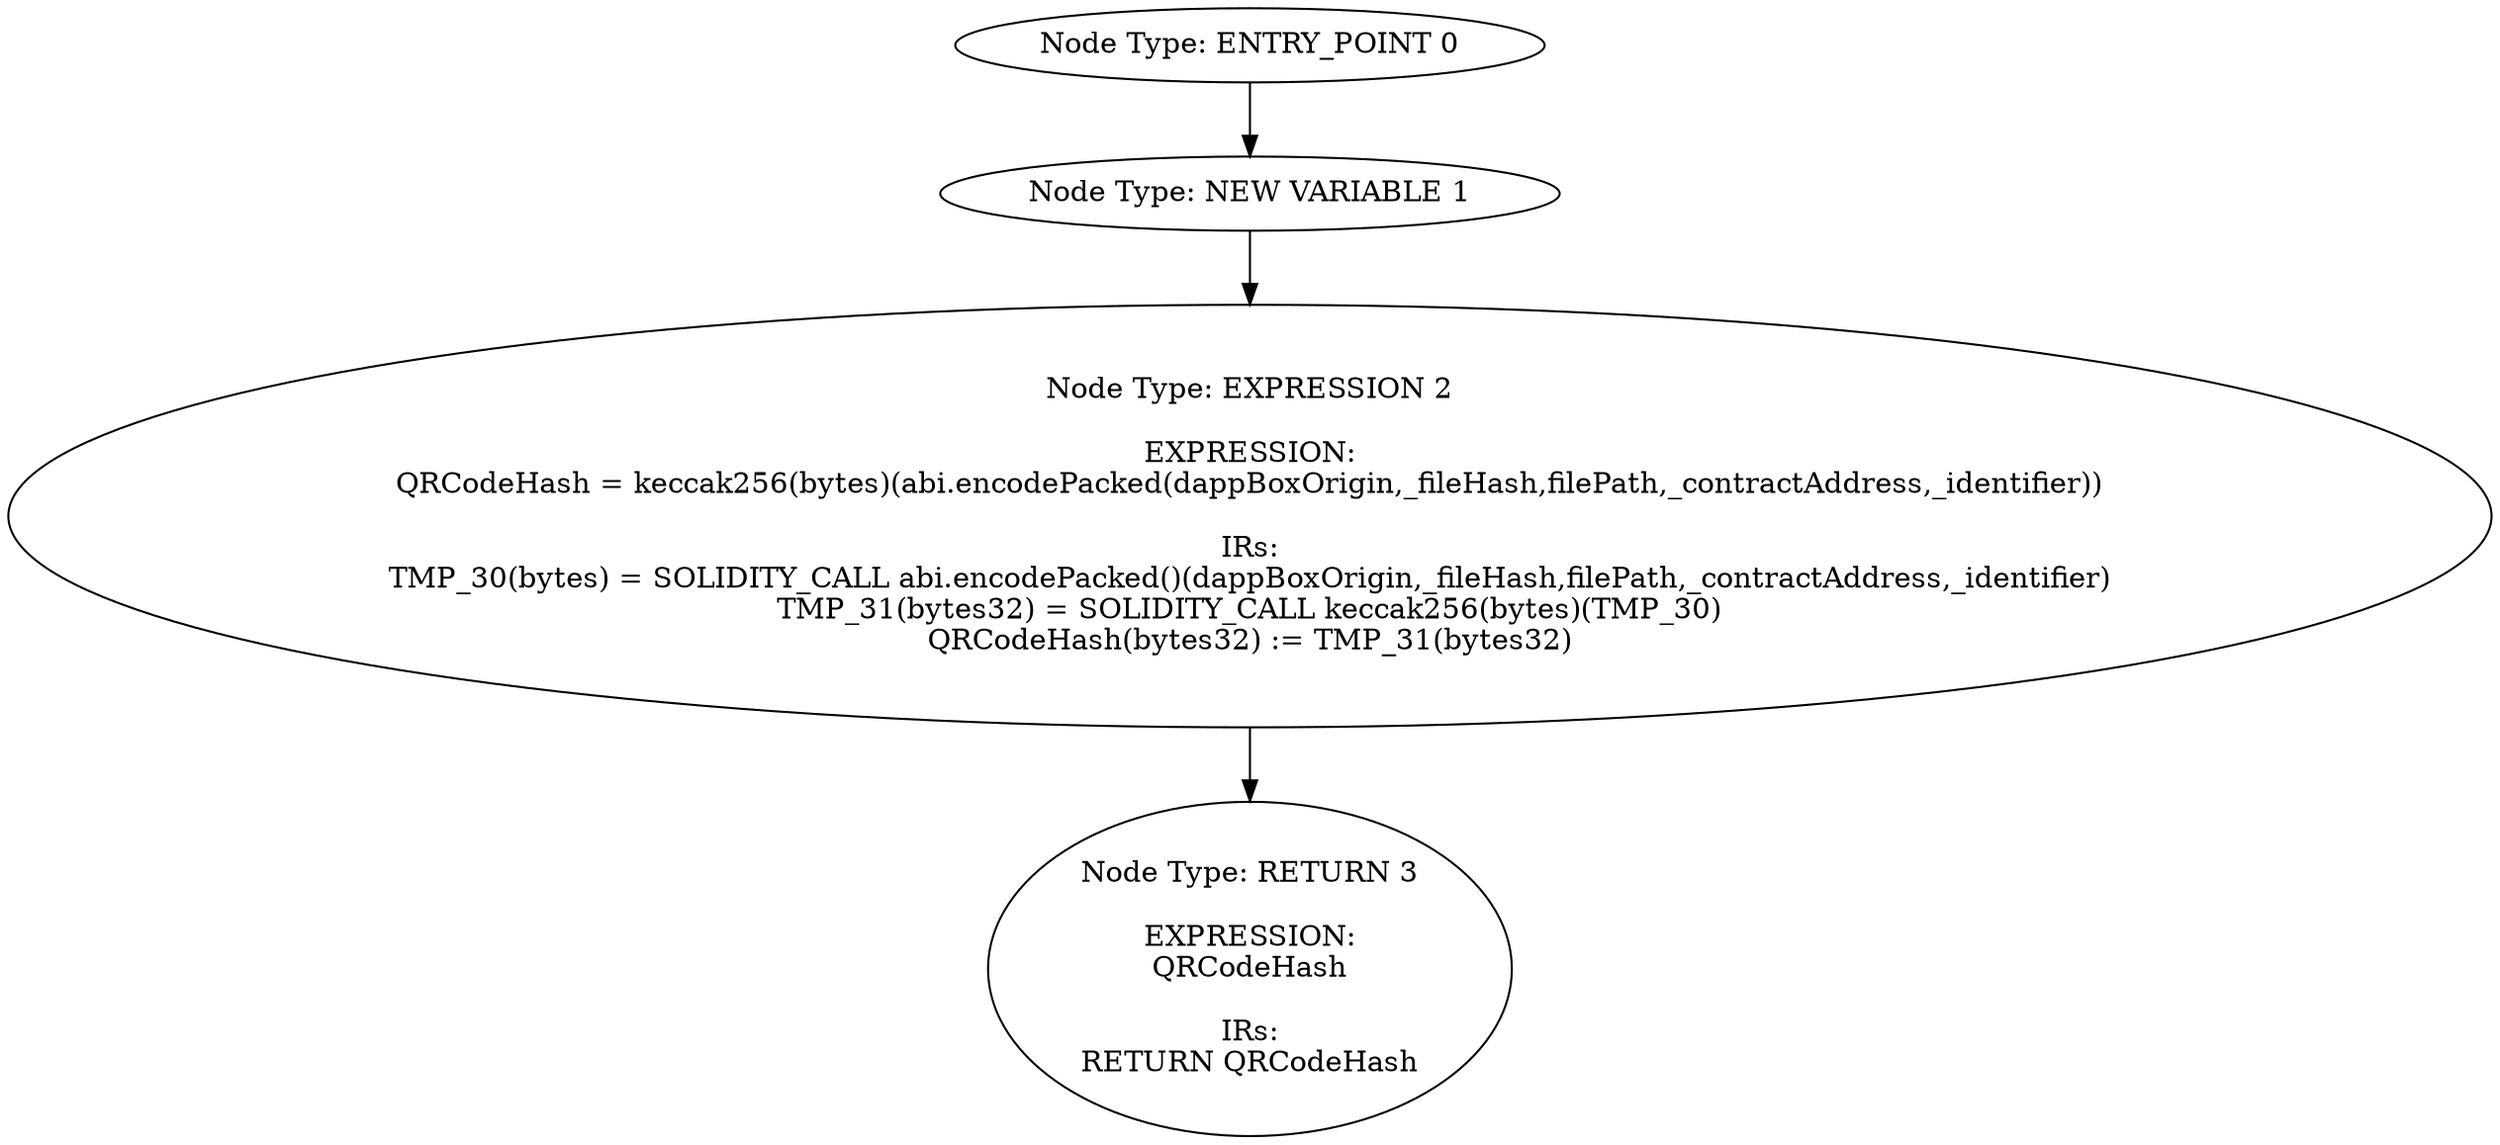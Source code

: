 digraph{
0[label="Node Type: ENTRY_POINT 0
"];
0->1;
1[label="Node Type: NEW VARIABLE 1
"];
1->2;
2[label="Node Type: EXPRESSION 2

EXPRESSION:
QRCodeHash = keccak256(bytes)(abi.encodePacked(dappBoxOrigin,_fileHash,filePath,_contractAddress,_identifier))

IRs:
TMP_30(bytes) = SOLIDITY_CALL abi.encodePacked()(dappBoxOrigin,_fileHash,filePath,_contractAddress,_identifier)
TMP_31(bytes32) = SOLIDITY_CALL keccak256(bytes)(TMP_30)
QRCodeHash(bytes32) := TMP_31(bytes32)"];
2->3;
3[label="Node Type: RETURN 3

EXPRESSION:
QRCodeHash

IRs:
RETURN QRCodeHash"];
}

